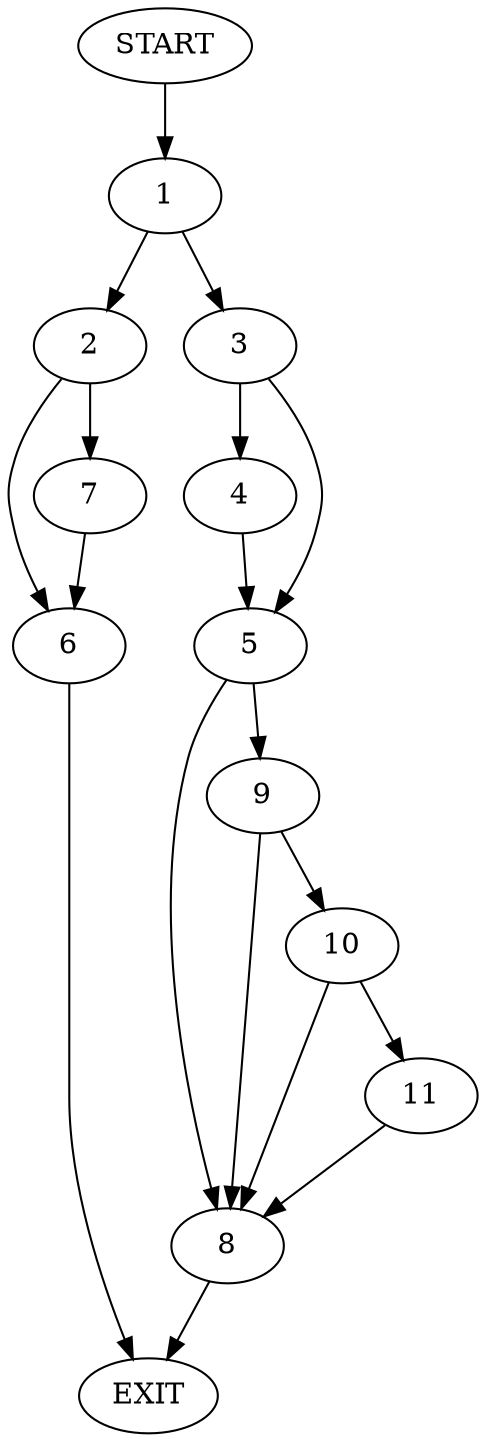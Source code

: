 digraph {
0 [label="START"]
12 [label="EXIT"]
0 -> 1
1 -> 2
1 -> 3
3 -> 4
3 -> 5
2 -> 6
2 -> 7
7 -> 6
6 -> 12
4 -> 5
5 -> 8
5 -> 9
8 -> 12
9 -> 8
9 -> 10
10 -> 11
10 -> 8
11 -> 8
}
